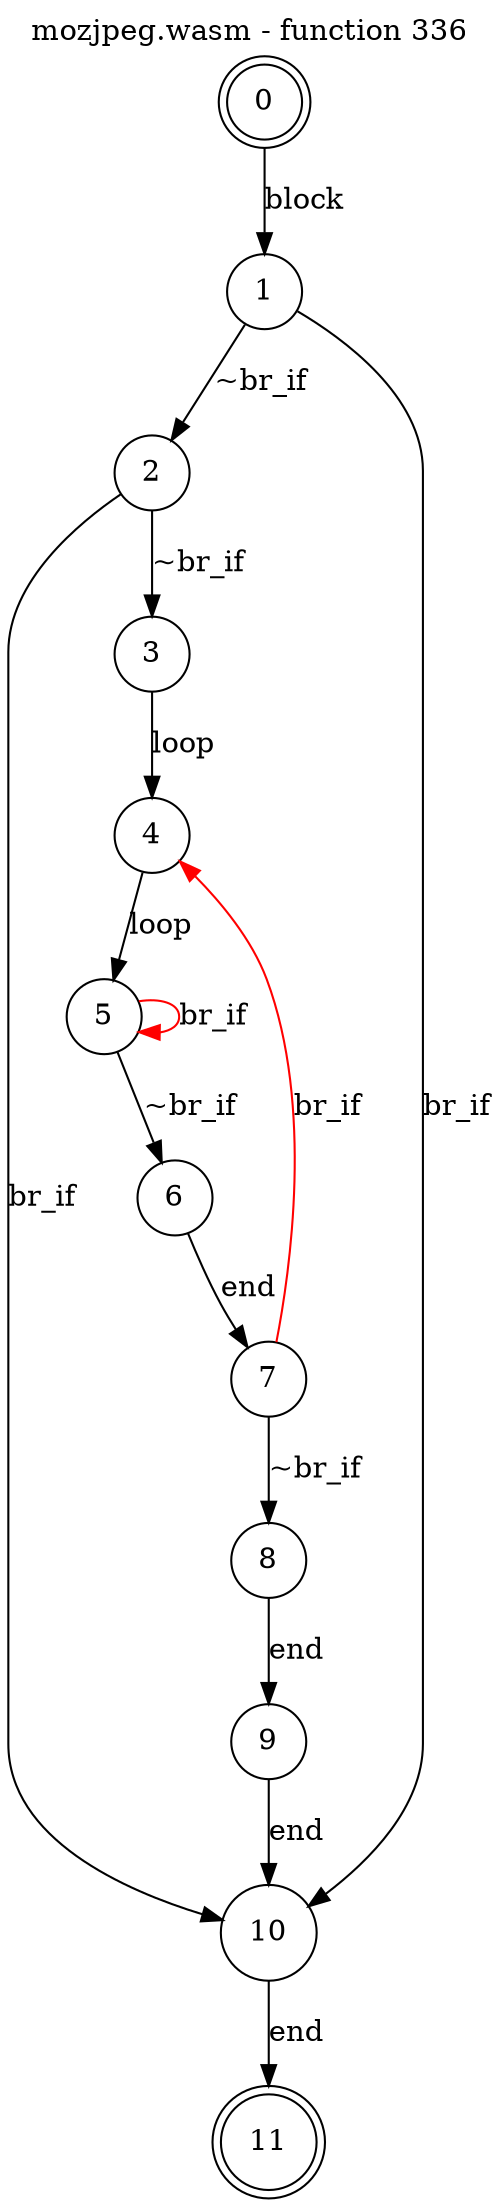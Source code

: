 digraph finite_state_machine {
    label = "mozjpeg.wasm - function 336"
    labelloc =  t
    labelfontsize = 16
    labelfontcolor = black
    labelfontname = "Helvetica"
    node [shape = doublecircle]; 0 11;
    node [shape = circle];
    0 -> 1[label = "block"];
    1 -> 2[label = "~br_if"];
    1 -> 10[label = "br_if"];
    2 -> 3[label = "~br_if"];
    2 -> 10[label = "br_if"];
    3 -> 4[label = "loop"];
    4 -> 5[label = "loop"];
    5 -> 6[label = "~br_if"];
    5 -> 5[color="red" label = "br_if"];
    6 -> 7[label = "end"];
    7 -> 8[label = "~br_if"];
    7 -> 4[color="red" label = "br_if"];
    8 -> 9[label = "end"];
    9 -> 10[label = "end"];
    10 -> 11[label = "end"];
}
